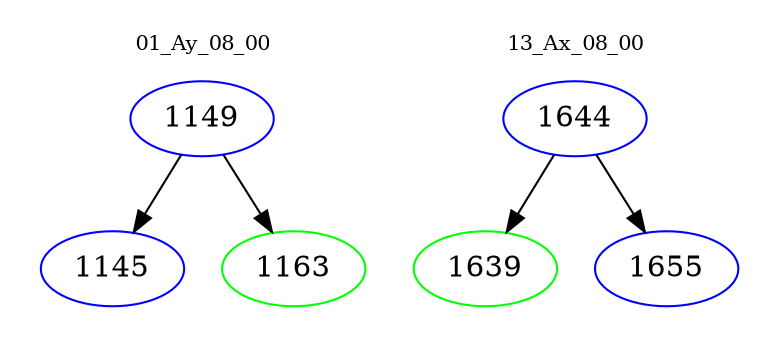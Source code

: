 digraph{
subgraph cluster_0 {
color = white
label = "01_Ay_08_00";
fontsize=10;
T0_1149 [label="1149", color="blue"]
T0_1149 -> T0_1145 [color="black"]
T0_1145 [label="1145", color="blue"]
T0_1149 -> T0_1163 [color="black"]
T0_1163 [label="1163", color="green"]
}
subgraph cluster_1 {
color = white
label = "13_Ax_08_00";
fontsize=10;
T1_1644 [label="1644", color="blue"]
T1_1644 -> T1_1639 [color="black"]
T1_1639 [label="1639", color="green"]
T1_1644 -> T1_1655 [color="black"]
T1_1655 [label="1655", color="blue"]
}
}
